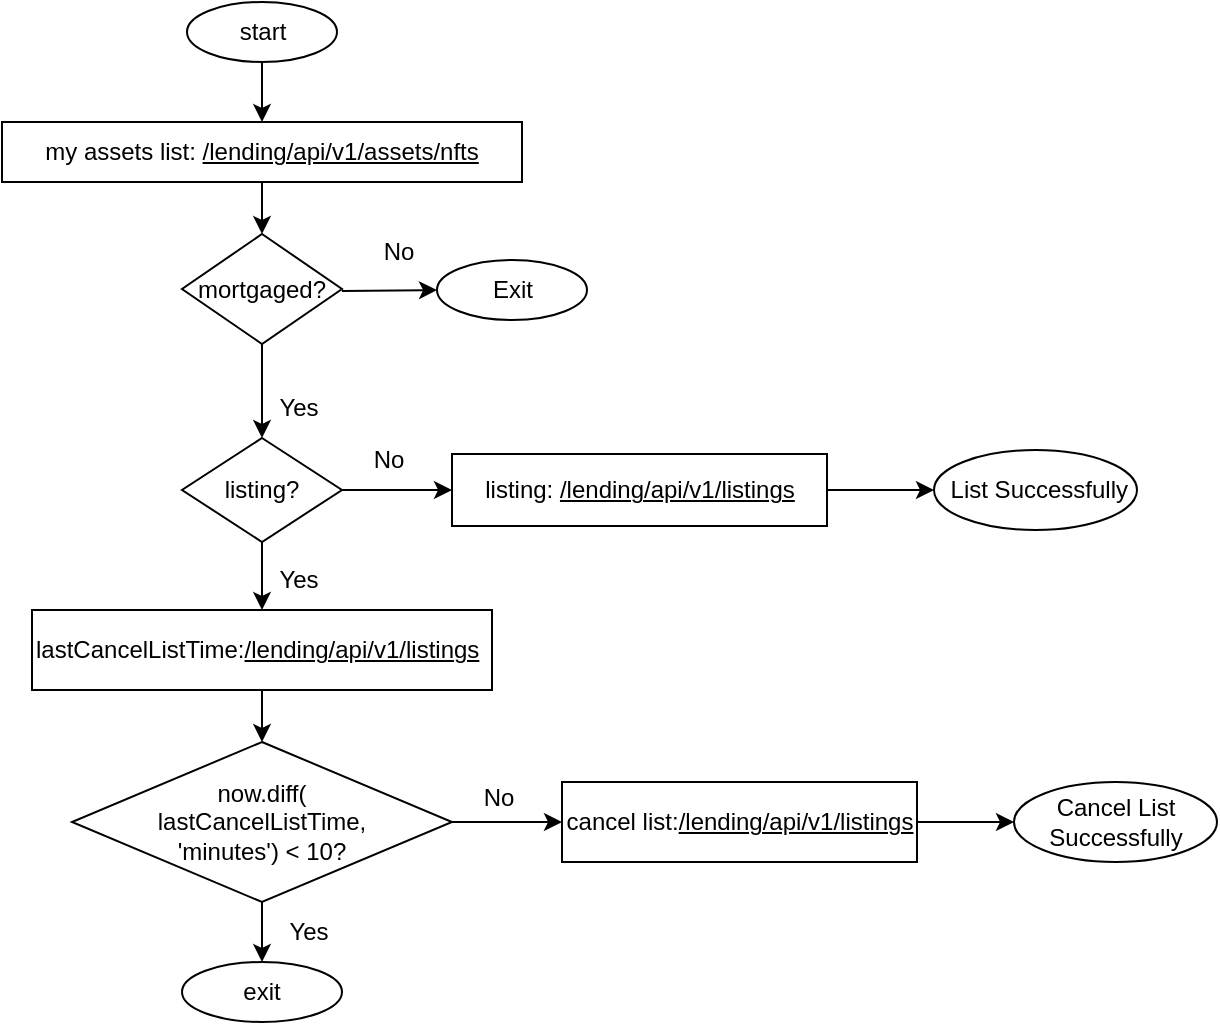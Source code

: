 <mxfile version="21.5.0" type="github">
  <diagram id="C5RBs43oDa-KdzZeNtuy" name="Page-1">
    <mxGraphModel dx="954" dy="520" grid="1" gridSize="10" guides="1" tooltips="1" connect="1" arrows="1" fold="1" page="1" pageScale="1" pageWidth="827" pageHeight="1169" background="#ffffff" math="0" shadow="0">
      <root>
        <mxCell id="WIyWlLk6GJQsqaUBKTNV-0" />
        <mxCell id="WIyWlLk6GJQsqaUBKTNV-1" parent="WIyWlLk6GJQsqaUBKTNV-0" />
        <mxCell id="i1JUAL5Z5OwXQQaXqIF1-145" value="" style="edgeStyle=orthogonalEdgeStyle;rounded=0;orthogonalLoop=1;jettySize=auto;html=1;" parent="WIyWlLk6GJQsqaUBKTNV-1" source="i1JUAL5Z5OwXQQaXqIF1-143" target="i1JUAL5Z5OwXQQaXqIF1-144" edge="1">
          <mxGeometry relative="1" as="geometry" />
        </mxCell>
        <mxCell id="i1JUAL5Z5OwXQQaXqIF1-143" value="start" style="ellipse;whiteSpace=wrap;html=1;" parent="WIyWlLk6GJQsqaUBKTNV-1" vertex="1">
          <mxGeometry x="122.5" y="90" width="75" height="30" as="geometry" />
        </mxCell>
        <mxCell id="i1JUAL5Z5OwXQQaXqIF1-147" value="" style="edgeStyle=orthogonalEdgeStyle;rounded=0;orthogonalLoop=1;jettySize=auto;html=1;" parent="WIyWlLk6GJQsqaUBKTNV-1" source="i1JUAL5Z5OwXQQaXqIF1-144" target="i1JUAL5Z5OwXQQaXqIF1-146" edge="1">
          <mxGeometry relative="1" as="geometry" />
        </mxCell>
        <mxCell id="i1JUAL5Z5OwXQQaXqIF1-144" value="my assets list: &lt;u&gt;/lending/api/v1/assets/nfts&lt;/u&gt;" style="whiteSpace=wrap;html=1;align=center;" parent="WIyWlLk6GJQsqaUBKTNV-1" vertex="1">
          <mxGeometry x="30" y="150" width="260" height="30" as="geometry" />
        </mxCell>
        <mxCell id="i1JUAL5Z5OwXQQaXqIF1-149" value="" style="edgeStyle=orthogonalEdgeStyle;rounded=0;orthogonalLoop=1;jettySize=auto;html=1;entryX=0;entryY=0.5;entryDx=0;entryDy=0;" parent="WIyWlLk6GJQsqaUBKTNV-1" target="i1JUAL5Z5OwXQQaXqIF1-152" edge="1">
          <mxGeometry relative="1" as="geometry">
            <mxPoint x="199.971" y="234.52" as="sourcePoint" />
            <mxPoint x="282.5" y="235" as="targetPoint" />
            <Array as="points">
              <mxPoint x="247.5" y="234" />
            </Array>
          </mxGeometry>
        </mxCell>
        <mxCell id="i1JUAL5Z5OwXQQaXqIF1-155" value="" style="edgeStyle=orthogonalEdgeStyle;rounded=0;orthogonalLoop=1;jettySize=auto;html=1;" parent="WIyWlLk6GJQsqaUBKTNV-1" source="i1JUAL5Z5OwXQQaXqIF1-146" edge="1">
          <mxGeometry relative="1" as="geometry">
            <mxPoint x="160" y="308" as="targetPoint" />
          </mxGeometry>
        </mxCell>
        <mxCell id="i1JUAL5Z5OwXQQaXqIF1-146" value="mortgaged?" style="rhombus;whiteSpace=wrap;html=1;" parent="WIyWlLk6GJQsqaUBKTNV-1" vertex="1">
          <mxGeometry x="120" y="206" width="80" height="55" as="geometry" />
        </mxCell>
        <mxCell id="i1JUAL5Z5OwXQQaXqIF1-150" value="No" style="text;html=1;align=center;verticalAlign=middle;resizable=0;points=[];autosize=1;strokeColor=none;fillColor=none;" parent="WIyWlLk6GJQsqaUBKTNV-1" vertex="1">
          <mxGeometry x="207.5" y="200" width="40" height="30" as="geometry" />
        </mxCell>
        <mxCell id="i1JUAL5Z5OwXQQaXqIF1-152" value="Exit" style="ellipse;whiteSpace=wrap;html=1;" parent="WIyWlLk6GJQsqaUBKTNV-1" vertex="1">
          <mxGeometry x="247.5" y="219" width="75" height="30" as="geometry" />
        </mxCell>
        <mxCell id="i1JUAL5Z5OwXQQaXqIF1-157" value="Yes" style="text;html=1;align=center;verticalAlign=middle;resizable=0;points=[];autosize=1;strokeColor=none;fillColor=none;" parent="WIyWlLk6GJQsqaUBKTNV-1" vertex="1">
          <mxGeometry x="157.5" y="278" width="40" height="30" as="geometry" />
        </mxCell>
        <mxCell id="i1JUAL5Z5OwXQQaXqIF1-160" value="" style="edgeStyle=orthogonalEdgeStyle;rounded=0;orthogonalLoop=1;jettySize=auto;html=1;" parent="WIyWlLk6GJQsqaUBKTNV-1" source="i1JUAL5Z5OwXQQaXqIF1-158" target="i1JUAL5Z5OwXQQaXqIF1-159" edge="1">
          <mxGeometry relative="1" as="geometry" />
        </mxCell>
        <mxCell id="i1JUAL5Z5OwXQQaXqIF1-163" value="" style="edgeStyle=orthogonalEdgeStyle;rounded=0;orthogonalLoop=1;jettySize=auto;html=1;" parent="WIyWlLk6GJQsqaUBKTNV-1" source="i1JUAL5Z5OwXQQaXqIF1-158" target="i1JUAL5Z5OwXQQaXqIF1-162" edge="1">
          <mxGeometry relative="1" as="geometry" />
        </mxCell>
        <mxCell id="i1JUAL5Z5OwXQQaXqIF1-158" value="listing?" style="rhombus;whiteSpace=wrap;html=1;" parent="WIyWlLk6GJQsqaUBKTNV-1" vertex="1">
          <mxGeometry x="120" y="308" width="80" height="52" as="geometry" />
        </mxCell>
        <mxCell id="i1JUAL5Z5OwXQQaXqIF1-176" value="" style="edgeStyle=orthogonalEdgeStyle;rounded=0;orthogonalLoop=1;jettySize=auto;html=1;" parent="WIyWlLk6GJQsqaUBKTNV-1" source="i1JUAL5Z5OwXQQaXqIF1-159" target="i1JUAL5Z5OwXQQaXqIF1-175" edge="1">
          <mxGeometry relative="1" as="geometry" />
        </mxCell>
        <mxCell id="i1JUAL5Z5OwXQQaXqIF1-159" value="listing:&amp;nbsp;&lt;u&gt;/lending/api/v1/listings&lt;/u&gt;" style="whiteSpace=wrap;html=1;" parent="WIyWlLk6GJQsqaUBKTNV-1" vertex="1">
          <mxGeometry x="255" y="316" width="187.5" height="36" as="geometry" />
        </mxCell>
        <mxCell id="i1JUAL5Z5OwXQQaXqIF1-161" value="No" style="text;html=1;align=center;verticalAlign=middle;resizable=0;points=[];autosize=1;strokeColor=none;fillColor=none;" parent="WIyWlLk6GJQsqaUBKTNV-1" vertex="1">
          <mxGeometry x="202.5" y="304" width="40" height="30" as="geometry" />
        </mxCell>
        <mxCell id="i1JUAL5Z5OwXQQaXqIF1-166" value="" style="edgeStyle=orthogonalEdgeStyle;rounded=0;orthogonalLoop=1;jettySize=auto;html=1;" parent="WIyWlLk6GJQsqaUBKTNV-1" source="i1JUAL5Z5OwXQQaXqIF1-162" target="i1JUAL5Z5OwXQQaXqIF1-165" edge="1">
          <mxGeometry relative="1" as="geometry" />
        </mxCell>
        <mxCell id="i1JUAL5Z5OwXQQaXqIF1-162" value="lastCancelListTime:&lt;u&gt;/lending/api/v1/listings&lt;/u&gt;" style="whiteSpace=wrap;html=1;align=left;" parent="WIyWlLk6GJQsqaUBKTNV-1" vertex="1">
          <mxGeometry x="45" y="394" width="230" height="40" as="geometry" />
        </mxCell>
        <mxCell id="i1JUAL5Z5OwXQQaXqIF1-164" value="Yes" style="text;html=1;align=center;verticalAlign=middle;resizable=0;points=[];autosize=1;strokeColor=none;fillColor=none;" parent="WIyWlLk6GJQsqaUBKTNV-1" vertex="1">
          <mxGeometry x="157.5" y="364" width="40" height="30" as="geometry" />
        </mxCell>
        <mxCell id="i1JUAL5Z5OwXQQaXqIF1-168" value="" style="edgeStyle=orthogonalEdgeStyle;rounded=0;orthogonalLoop=1;jettySize=auto;html=1;" parent="WIyWlLk6GJQsqaUBKTNV-1" source="i1JUAL5Z5OwXQQaXqIF1-165" target="i1JUAL5Z5OwXQQaXqIF1-167" edge="1">
          <mxGeometry relative="1" as="geometry" />
        </mxCell>
        <mxCell id="i1JUAL5Z5OwXQQaXqIF1-173" value="" style="edgeStyle=orthogonalEdgeStyle;rounded=0;orthogonalLoop=1;jettySize=auto;html=1;" parent="WIyWlLk6GJQsqaUBKTNV-1" source="i1JUAL5Z5OwXQQaXqIF1-165" target="i1JUAL5Z5OwXQQaXqIF1-172" edge="1">
          <mxGeometry relative="1" as="geometry" />
        </mxCell>
        <mxCell id="i1JUAL5Z5OwXQQaXqIF1-165" value="now.diff(&lt;br&gt;lastCancelListTime,&lt;br&gt;&#39;minutes&#39;) &amp;lt; 10?" style="rhombus;whiteSpace=wrap;html=1;align=center;" parent="WIyWlLk6GJQsqaUBKTNV-1" vertex="1">
          <mxGeometry x="65" y="460" width="190" height="80" as="geometry" />
        </mxCell>
        <mxCell id="i1JUAL5Z5OwXQQaXqIF1-171" value="" style="edgeStyle=orthogonalEdgeStyle;rounded=0;orthogonalLoop=1;jettySize=auto;html=1;" parent="WIyWlLk6GJQsqaUBKTNV-1" source="i1JUAL5Z5OwXQQaXqIF1-167" target="i1JUAL5Z5OwXQQaXqIF1-170" edge="1">
          <mxGeometry relative="1" as="geometry" />
        </mxCell>
        <mxCell id="i1JUAL5Z5OwXQQaXqIF1-167" value="cancel list:&lt;u&gt;/lending/api/v1/listings&lt;/u&gt;" style="whiteSpace=wrap;html=1;" parent="WIyWlLk6GJQsqaUBKTNV-1" vertex="1">
          <mxGeometry x="310" y="480" width="177.5" height="40" as="geometry" />
        </mxCell>
        <mxCell id="i1JUAL5Z5OwXQQaXqIF1-169" value="No" style="text;html=1;align=center;verticalAlign=middle;resizable=0;points=[];autosize=1;strokeColor=none;fillColor=none;" parent="WIyWlLk6GJQsqaUBKTNV-1" vertex="1">
          <mxGeometry x="257.5" y="473" width="40" height="30" as="geometry" />
        </mxCell>
        <mxCell id="i1JUAL5Z5OwXQQaXqIF1-170" value="Cancel List Successfully" style="ellipse;whiteSpace=wrap;html=1;" parent="WIyWlLk6GJQsqaUBKTNV-1" vertex="1">
          <mxGeometry x="536" y="480" width="101.5" height="40" as="geometry" />
        </mxCell>
        <mxCell id="i1JUAL5Z5OwXQQaXqIF1-172" value="exit" style="ellipse;whiteSpace=wrap;html=1;" parent="WIyWlLk6GJQsqaUBKTNV-1" vertex="1">
          <mxGeometry x="120" y="570" width="80" height="30" as="geometry" />
        </mxCell>
        <mxCell id="i1JUAL5Z5OwXQQaXqIF1-174" value="Yes" style="text;html=1;align=center;verticalAlign=middle;resizable=0;points=[];autosize=1;strokeColor=none;fillColor=none;" parent="WIyWlLk6GJQsqaUBKTNV-1" vertex="1">
          <mxGeometry x="162.5" y="540" width="40" height="30" as="geometry" />
        </mxCell>
        <mxCell id="i1JUAL5Z5OwXQQaXqIF1-175" value="&amp;nbsp;List Successfully" style="ellipse;whiteSpace=wrap;html=1;" parent="WIyWlLk6GJQsqaUBKTNV-1" vertex="1">
          <mxGeometry x="496" y="314" width="101.5" height="40" as="geometry" />
        </mxCell>
      </root>
    </mxGraphModel>
  </diagram>
</mxfile>
